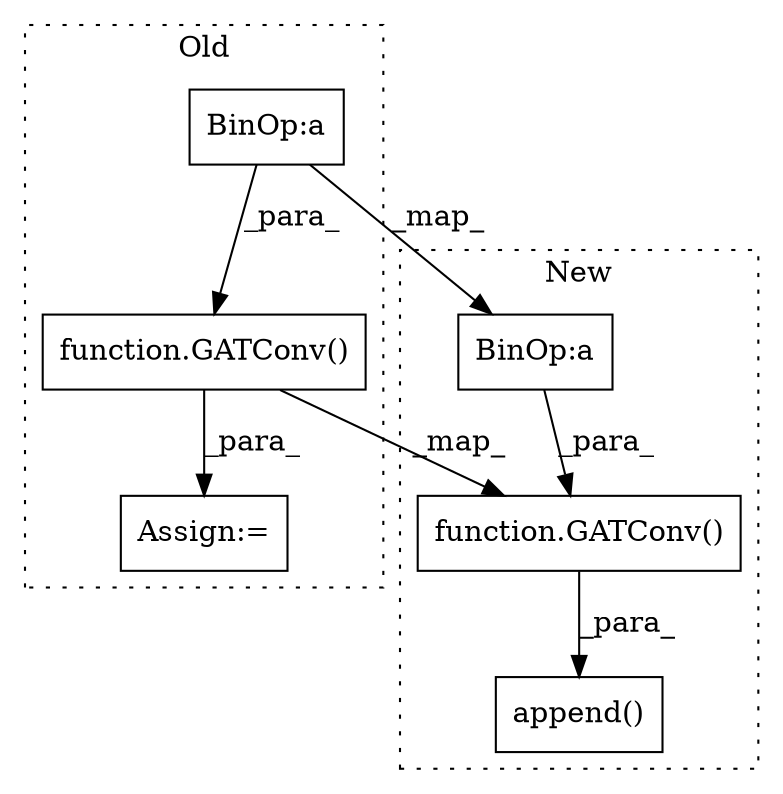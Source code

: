 digraph G {
subgraph cluster0 {
1 [label="function.GATConv()" a="75" s="2748,2788" l="8,162" shape="box"];
5 [label="BinOp:a" a="82" s="2767" l="3" shape="box"];
6 [label="Assign:=" a="68" s="2745" l="3" shape="box"];
label = "Old";
style="dotted";
}
subgraph cluster1 {
2 [label="function.GATConv()" a="75" s="2687,2727" l="8,150" shape="box"];
3 [label="append()" a="75" s="2675,2877" l="12,1" shape="box"];
4 [label="BinOp:a" a="82" s="2706" l="3" shape="box"];
label = "New";
style="dotted";
}
1 -> 6 [label="_para_"];
1 -> 2 [label="_map_"];
2 -> 3 [label="_para_"];
4 -> 2 [label="_para_"];
5 -> 4 [label="_map_"];
5 -> 1 [label="_para_"];
}